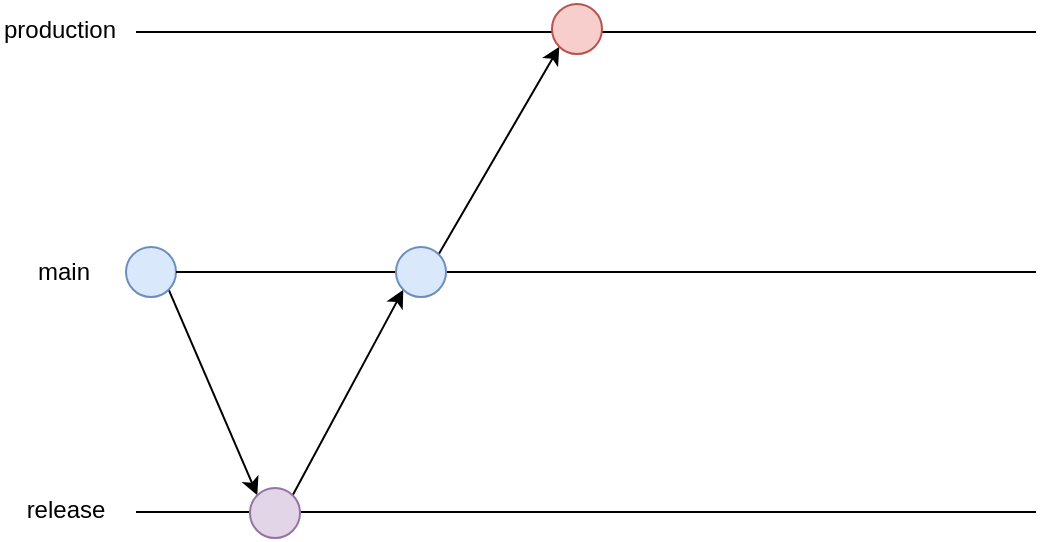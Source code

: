 <mxfile version="24.7.14">
  <diagram id="prtHgNgQTEPvFCAcTncT" name="Page-1">
    <mxGraphModel dx="989" dy="509" grid="1" gridSize="10" guides="1" tooltips="1" connect="1" arrows="1" fold="1" page="1" pageScale="1" pageWidth="827" pageHeight="1169" math="0" shadow="0">
      <root>
        <mxCell id="0" />
        <mxCell id="1" parent="0" />
        <mxCell id="vcjDPxFZuVRgxacgYTHh-3" value="" style="endArrow=none;html=1;rounded=0;" edge="1" parent="1">
          <mxGeometry width="50" height="50" relative="1" as="geometry">
            <mxPoint x="120" y="160" as="sourcePoint" />
            <mxPoint x="570" y="160" as="targetPoint" />
          </mxGeometry>
        </mxCell>
        <mxCell id="vcjDPxFZuVRgxacgYTHh-4" value="" style="endArrow=none;html=1;rounded=0;" edge="1" parent="1" source="vcjDPxFZuVRgxacgYTHh-16">
          <mxGeometry width="50" height="50" relative="1" as="geometry">
            <mxPoint x="120" y="280" as="sourcePoint" />
            <mxPoint x="570" y="280" as="targetPoint" />
          </mxGeometry>
        </mxCell>
        <mxCell id="vcjDPxFZuVRgxacgYTHh-6" value="" style="endArrow=none;html=1;rounded=0;fontStyle=1" edge="1" parent="1">
          <mxGeometry width="50" height="50" relative="1" as="geometry">
            <mxPoint x="120" y="400" as="sourcePoint" />
            <mxPoint x="570" y="400" as="targetPoint" />
          </mxGeometry>
        </mxCell>
        <mxCell id="vcjDPxFZuVRgxacgYTHh-8" value="production" style="text;html=1;align=center;verticalAlign=middle;whiteSpace=wrap;rounded=0;" vertex="1" parent="1">
          <mxGeometry x="52" y="144" width="60" height="30" as="geometry" />
        </mxCell>
        <mxCell id="vcjDPxFZuVRgxacgYTHh-9" value="main" style="text;html=1;align=center;verticalAlign=middle;whiteSpace=wrap;rounded=0;" vertex="1" parent="1">
          <mxGeometry x="54" y="265" width="60" height="30" as="geometry" />
        </mxCell>
        <mxCell id="vcjDPxFZuVRgxacgYTHh-10" value="release" style="text;html=1;align=center;verticalAlign=middle;whiteSpace=wrap;rounded=0;" vertex="1" parent="1">
          <mxGeometry x="55" y="384" width="60" height="30" as="geometry" />
        </mxCell>
        <mxCell id="vcjDPxFZuVRgxacgYTHh-13" value="" style="endArrow=none;html=1;rounded=0;" edge="1" parent="1" target="vcjDPxFZuVRgxacgYTHh-7">
          <mxGeometry width="50" height="50" relative="1" as="geometry">
            <mxPoint x="120" y="280" as="sourcePoint" />
            <mxPoint x="570" y="280" as="targetPoint" />
          </mxGeometry>
        </mxCell>
        <mxCell id="vcjDPxFZuVRgxacgYTHh-15" style="rounded=0;orthogonalLoop=1;jettySize=auto;html=1;exitX=1;exitY=1;exitDx=0;exitDy=0;entryX=0;entryY=0;entryDx=0;entryDy=0;" edge="1" parent="1" source="vcjDPxFZuVRgxacgYTHh-7" target="vcjDPxFZuVRgxacgYTHh-14">
          <mxGeometry relative="1" as="geometry" />
        </mxCell>
        <mxCell id="vcjDPxFZuVRgxacgYTHh-7" value="" style="ellipse;whiteSpace=wrap;html=1;aspect=fixed;fillColor=#dae8fc;strokeColor=#6c8ebf;" vertex="1" parent="1">
          <mxGeometry x="115" y="267.5" width="25" height="25" as="geometry" />
        </mxCell>
        <mxCell id="vcjDPxFZuVRgxacgYTHh-18" style="rounded=0;orthogonalLoop=1;jettySize=auto;html=1;exitX=1;exitY=0;exitDx=0;exitDy=0;entryX=0;entryY=1;entryDx=0;entryDy=0;" edge="1" parent="1" source="vcjDPxFZuVRgxacgYTHh-14" target="vcjDPxFZuVRgxacgYTHh-16">
          <mxGeometry relative="1" as="geometry" />
        </mxCell>
        <mxCell id="vcjDPxFZuVRgxacgYTHh-14" value="" style="ellipse;whiteSpace=wrap;html=1;aspect=fixed;fillColor=#e1d5e7;strokeColor=#9673a6;" vertex="1" parent="1">
          <mxGeometry x="177" y="388" width="25" height="25" as="geometry" />
        </mxCell>
        <mxCell id="vcjDPxFZuVRgxacgYTHh-17" value="" style="endArrow=none;html=1;rounded=0;" edge="1" parent="1" source="vcjDPxFZuVRgxacgYTHh-7" target="vcjDPxFZuVRgxacgYTHh-16">
          <mxGeometry width="50" height="50" relative="1" as="geometry">
            <mxPoint x="140" y="280" as="sourcePoint" />
            <mxPoint x="570" y="280" as="targetPoint" />
          </mxGeometry>
        </mxCell>
        <mxCell id="vcjDPxFZuVRgxacgYTHh-20" style="rounded=0;orthogonalLoop=1;jettySize=auto;html=1;exitX=1;exitY=0;exitDx=0;exitDy=0;entryX=0;entryY=1;entryDx=0;entryDy=0;" edge="1" parent="1" source="vcjDPxFZuVRgxacgYTHh-16" target="vcjDPxFZuVRgxacgYTHh-19">
          <mxGeometry relative="1" as="geometry" />
        </mxCell>
        <mxCell id="vcjDPxFZuVRgxacgYTHh-16" value="" style="ellipse;whiteSpace=wrap;html=1;aspect=fixed;fillColor=#dae8fc;strokeColor=#6c8ebf;" vertex="1" parent="1">
          <mxGeometry x="250" y="267.5" width="25" height="25" as="geometry" />
        </mxCell>
        <mxCell id="vcjDPxFZuVRgxacgYTHh-19" value="" style="ellipse;whiteSpace=wrap;html=1;aspect=fixed;fillColor=#f8cecc;strokeColor=#b85450;" vertex="1" parent="1">
          <mxGeometry x="328" y="146" width="25" height="25" as="geometry" />
        </mxCell>
      </root>
    </mxGraphModel>
  </diagram>
</mxfile>
